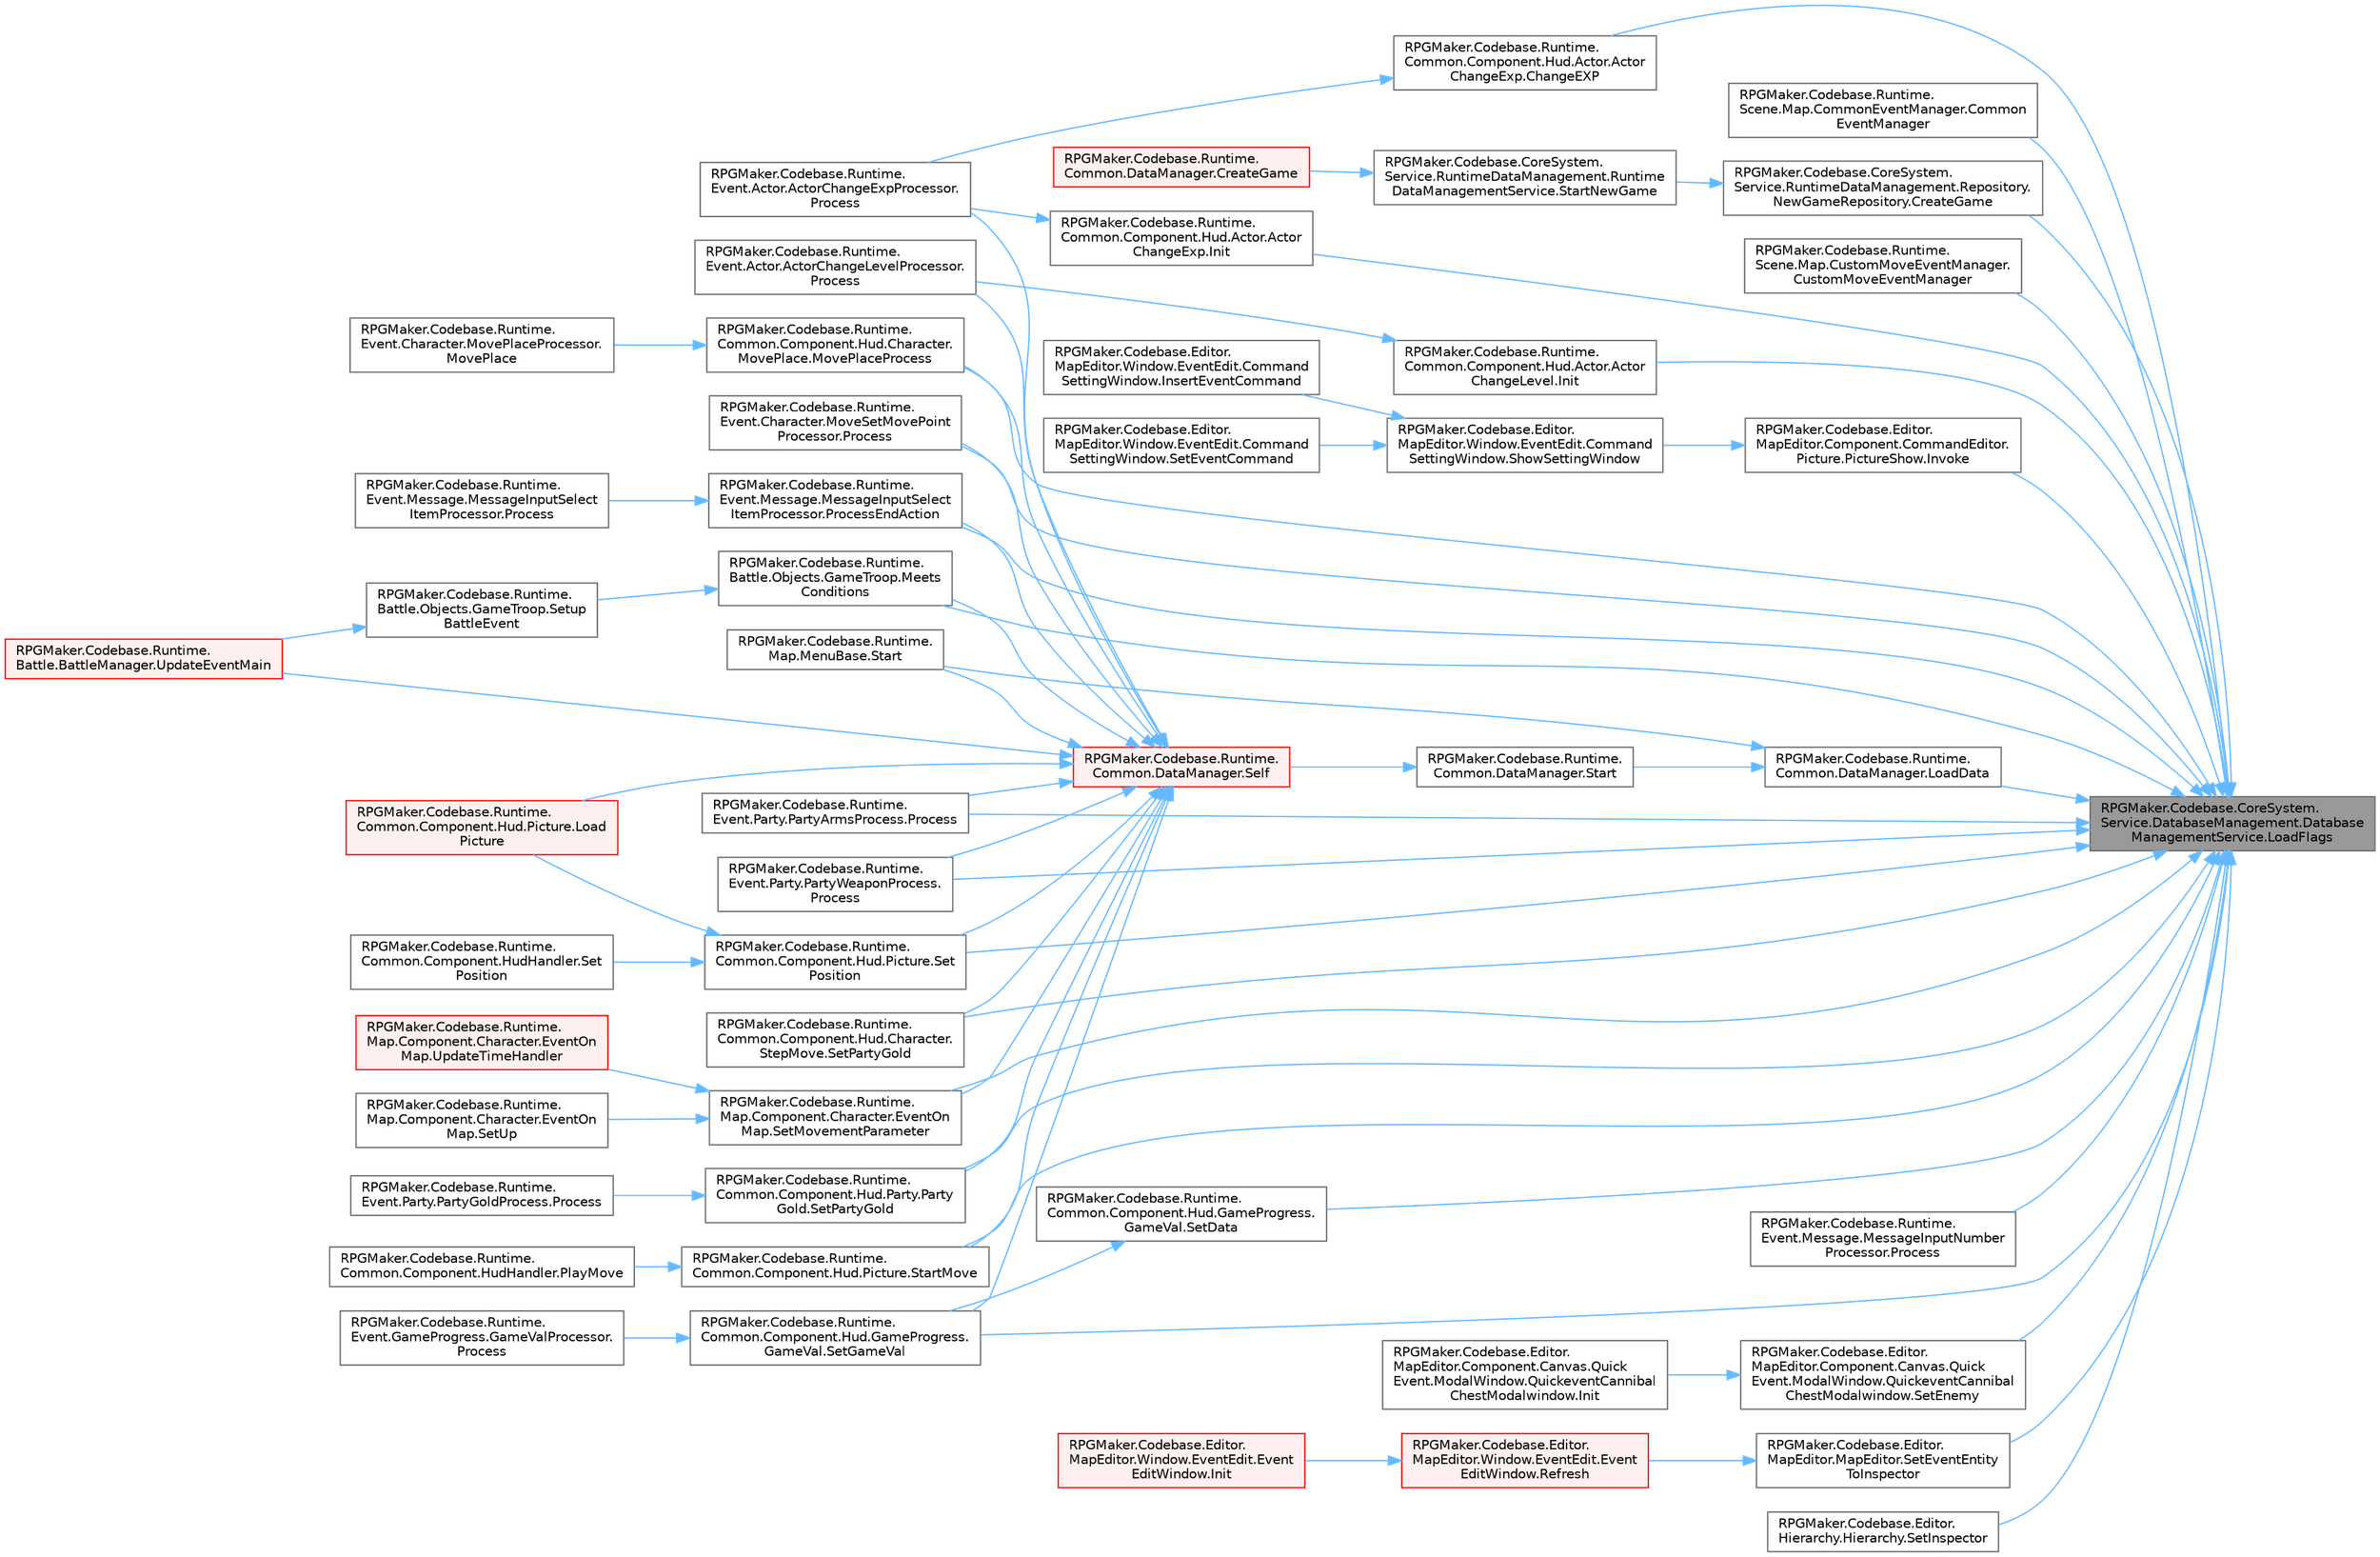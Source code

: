 digraph "RPGMaker.Codebase.CoreSystem.Service.DatabaseManagement.DatabaseManagementService.LoadFlags"
{
 // LATEX_PDF_SIZE
  bgcolor="transparent";
  edge [fontname=Helvetica,fontsize=10,labelfontname=Helvetica,labelfontsize=10];
  node [fontname=Helvetica,fontsize=10,shape=box,height=0.2,width=0.4];
  rankdir="RL";
  Node1 [id="Node000001",label="RPGMaker.Codebase.CoreSystem.\lService.DatabaseManagement.Database\lManagementService.LoadFlags",height=0.2,width=0.4,color="gray40", fillcolor="grey60", style="filled", fontcolor="black",tooltip="😁 フラグ読込"];
  Node1 -> Node2 [id="edge1_Node000001_Node000002",dir="back",color="steelblue1",style="solid",tooltip=" "];
  Node2 [id="Node000002",label="RPGMaker.Codebase.Runtime.\lCommon.Component.Hud.Actor.Actor\lChangeExp.ChangeEXP",height=0.2,width=0.4,color="grey40", fillcolor="white", style="filled",URL="$de/d98/class_r_p_g_maker_1_1_codebase_1_1_runtime_1_1_common_1_1_component_1_1_hud_1_1_actor_1_1_actor_change_exp.html#ad95318b7233fcb1688e57e0dadae18ec",tooltip="😁 経験値変更"];
  Node2 -> Node3 [id="edge2_Node000002_Node000003",dir="back",color="steelblue1",style="solid",tooltip=" "];
  Node3 [id="Node000003",label="RPGMaker.Codebase.Runtime.\lEvent.Actor.ActorChangeExpProcessor.\lProcess",height=0.2,width=0.4,color="grey40", fillcolor="white", style="filled",URL="$de/d8f/class_r_p_g_maker_1_1_codebase_1_1_runtime_1_1_event_1_1_actor_1_1_actor_change_exp_processor.html#a607d3adb426893fe2faae88273eeae8a",tooltip="😁 処理"];
  Node1 -> Node4 [id="edge3_Node000001_Node000004",dir="back",color="steelblue1",style="solid",tooltip=" "];
  Node4 [id="Node000004",label="RPGMaker.Codebase.Runtime.\lScene.Map.CommonEventManager.Common\lEventManager",height=0.2,width=0.4,color="grey40", fillcolor="white", style="filled",URL="$d6/d00/class_r_p_g_maker_1_1_codebase_1_1_runtime_1_1_scene_1_1_map_1_1_common_event_manager.html#aae58a875ef67bc2126ce94115fdde7aa",tooltip="コンストラクタ データの定義のみ行う"];
  Node1 -> Node5 [id="edge4_Node000001_Node000005",dir="back",color="steelblue1",style="solid",tooltip=" "];
  Node5 [id="Node000005",label="RPGMaker.Codebase.CoreSystem.\lService.RuntimeDataManagement.Repository.\lNewGameRepository.CreateGame",height=0.2,width=0.4,color="grey40", fillcolor="white", style="filled",URL="$d5/d7b/class_r_p_g_maker_1_1_codebase_1_1_core_system_1_1_service_1_1_runtime_data_management_1_1_repository_1_1_new_game_repository.html#ac568da08a12bb24134387ac58dbf5b23",tooltip="😁 NewGame時に必要なデータの生成"];
  Node5 -> Node6 [id="edge5_Node000005_Node000006",dir="back",color="steelblue1",style="solid",tooltip=" "];
  Node6 [id="Node000006",label="RPGMaker.Codebase.CoreSystem.\lService.RuntimeDataManagement.Runtime\lDataManagementService.StartNewGame",height=0.2,width=0.4,color="grey40", fillcolor="white", style="filled",URL="$db/d7b/class_r_p_g_maker_1_1_codebase_1_1_core_system_1_1_service_1_1_runtime_data_management_1_1_runtime_data_management_service.html#a6e2c980ed24c6199febfcfceb201e737",tooltip="😁 開始新ゲーム"];
  Node6 -> Node7 [id="edge6_Node000006_Node000007",dir="back",color="steelblue1",style="solid",tooltip=" "];
  Node7 [id="Node000007",label="RPGMaker.Codebase.Runtime.\lCommon.DataManager.CreateGame",height=0.2,width=0.4,color="red", fillcolor="#FFF0F0", style="filled",URL="$d5/d08/class_r_p_g_maker_1_1_codebase_1_1_runtime_1_1_common_1_1_data_manager.html#a2328ee7d0f9e6cbcbe45ef81f83fcaf7",tooltip=" "];
  Node1 -> Node10 [id="edge7_Node000001_Node000010",dir="back",color="steelblue1",style="solid",tooltip=" "];
  Node10 [id="Node000010",label="RPGMaker.Codebase.Runtime.\lScene.Map.CustomMoveEventManager.\lCustomMoveEventManager",height=0.2,width=0.4,color="grey40", fillcolor="white", style="filled",URL="$d0/d60/class_r_p_g_maker_1_1_codebase_1_1_runtime_1_1_scene_1_1_map_1_1_custom_move_event_manager.html#a486b7009cfb773b88fc6b7c0dba2642f",tooltip="コンストラクタ データの定義のみ行う"];
  Node1 -> Node11 [id="edge8_Node000001_Node000011",dir="back",color="steelblue1",style="solid",tooltip=" "];
  Node11 [id="Node000011",label="RPGMaker.Codebase.Runtime.\lCommon.Component.Hud.Actor.Actor\lChangeExp.Init",height=0.2,width=0.4,color="grey40", fillcolor="white", style="filled",URL="$de/d98/class_r_p_g_maker_1_1_codebase_1_1_runtime_1_1_common_1_1_component_1_1_hud_1_1_actor_1_1_actor_change_exp.html#a3a6f15dd50ed3fae445f1eae6ec8f9b9",tooltip="😁 初期化"];
  Node11 -> Node3 [id="edge9_Node000011_Node000003",dir="back",color="steelblue1",style="solid",tooltip=" "];
  Node1 -> Node12 [id="edge10_Node000001_Node000012",dir="back",color="steelblue1",style="solid",tooltip=" "];
  Node12 [id="Node000012",label="RPGMaker.Codebase.Runtime.\lCommon.Component.Hud.Actor.Actor\lChangeLevel.Init",height=0.2,width=0.4,color="grey40", fillcolor="white", style="filled",URL="$dd/db8/class_r_p_g_maker_1_1_codebase_1_1_runtime_1_1_common_1_1_component_1_1_hud_1_1_actor_1_1_actor_change_level.html#a9766cd43724ae9e4ca0b5ecd4d790ea2",tooltip="😁 初期化"];
  Node12 -> Node13 [id="edge11_Node000012_Node000013",dir="back",color="steelblue1",style="solid",tooltip=" "];
  Node13 [id="Node000013",label="RPGMaker.Codebase.Runtime.\lEvent.Actor.ActorChangeLevelProcessor.\lProcess",height=0.2,width=0.4,color="grey40", fillcolor="white", style="filled",URL="$db/d3d/class_r_p_g_maker_1_1_codebase_1_1_runtime_1_1_event_1_1_actor_1_1_actor_change_level_processor.html#aedfcaa45dadae7b7b42a5622ad5678f2",tooltip="😁 処理"];
  Node1 -> Node14 [id="edge12_Node000001_Node000014",dir="back",color="steelblue1",style="solid",tooltip=" "];
  Node14 [id="Node000014",label="RPGMaker.Codebase.Editor.\lMapEditor.Component.CommandEditor.\lPicture.PictureShow.Invoke",height=0.2,width=0.4,color="grey40", fillcolor="white", style="filled",URL="$d4/d35/class_r_p_g_maker_1_1_codebase_1_1_editor_1_1_map_editor_1_1_component_1_1_command_editor_1_1_picture_1_1_picture_show.html#af1c6688b6087ad17aed6de01143daada",tooltip=" "];
  Node14 -> Node15 [id="edge13_Node000014_Node000015",dir="back",color="steelblue1",style="solid",tooltip=" "];
  Node15 [id="Node000015",label="RPGMaker.Codebase.Editor.\lMapEditor.Window.EventEdit.Command\lSettingWindow.ShowSettingWindow",height=0.2,width=0.4,color="grey40", fillcolor="white", style="filled",URL="$d4/d8f/class_r_p_g_maker_1_1_codebase_1_1_editor_1_1_map_editor_1_1_window_1_1_event_edit_1_1_command_setting_window.html#a0849a2097c7f8ce9a6cdbea9cc53f355",tooltip=" "];
  Node15 -> Node16 [id="edge14_Node000015_Node000016",dir="back",color="steelblue1",style="solid",tooltip=" "];
  Node16 [id="Node000016",label="RPGMaker.Codebase.Editor.\lMapEditor.Window.EventEdit.Command\lSettingWindow.InsertEventCommand",height=0.2,width=0.4,color="grey40", fillcolor="white", style="filled",URL="$d4/d8f/class_r_p_g_maker_1_1_codebase_1_1_editor_1_1_map_editor_1_1_window_1_1_event_edit_1_1_command_setting_window.html#ae0ff304b21e7e1fd046f284e79c77468",tooltip="コマンドの追加"];
  Node15 -> Node17 [id="edge15_Node000015_Node000017",dir="back",color="steelblue1",style="solid",tooltip=" "];
  Node17 [id="Node000017",label="RPGMaker.Codebase.Editor.\lMapEditor.Window.EventEdit.Command\lSettingWindow.SetEventCommand",height=0.2,width=0.4,color="grey40", fillcolor="white", style="filled",URL="$d4/d8f/class_r_p_g_maker_1_1_codebase_1_1_editor_1_1_map_editor_1_1_window_1_1_event_edit_1_1_command_setting_window.html#a462ccdb6e962f1559d8436b3412d3787",tooltip=" "];
  Node1 -> Node18 [id="edge16_Node000001_Node000018",dir="back",color="steelblue1",style="solid",tooltip=" "];
  Node18 [id="Node000018",label="RPGMaker.Codebase.Runtime.\lCommon.DataManager.LoadData",height=0.2,width=0.4,color="grey40", fillcolor="white", style="filled",URL="$d5/d08/class_r_p_g_maker_1_1_codebase_1_1_runtime_1_1_common_1_1_data_manager.html#a42e1175b0a1dc3a225503e007043dc86",tooltip=" "];
  Node18 -> Node19 [id="edge17_Node000018_Node000019",dir="back",color="steelblue1",style="solid",tooltip=" "];
  Node19 [id="Node000019",label="RPGMaker.Codebase.Runtime.\lCommon.DataManager.Start",height=0.2,width=0.4,color="grey40", fillcolor="white", style="filled",URL="$d5/d08/class_r_p_g_maker_1_1_codebase_1_1_runtime_1_1_common_1_1_data_manager.html#ace8f5b29b336a071e6383ecdbe0f85c5",tooltip=" "];
  Node19 -> Node20 [id="edge18_Node000019_Node000020",dir="back",color="steelblue1",style="solid",tooltip=" "];
  Node20 [id="Node000020",label="RPGMaker.Codebase.Runtime.\lCommon.DataManager.Self",height=0.2,width=0.4,color="red", fillcolor="#FFF0F0", style="filled",URL="$d5/d08/class_r_p_g_maker_1_1_codebase_1_1_runtime_1_1_common_1_1_data_manager.html#a8f0a40fd71fe0a873d1905e106299934",tooltip=" "];
  Node20 -> Node704 [id="edge19_Node000020_Node000704",dir="back",color="steelblue1",style="solid",tooltip=" "];
  Node704 [id="Node000704",label="RPGMaker.Codebase.Runtime.\lCommon.Component.Hud.Picture.Load\lPicture",height=0.2,width=0.4,color="red", fillcolor="#FFF0F0", style="filled",URL="$d6/dbe/class_r_p_g_maker_1_1_codebase_1_1_runtime_1_1_common_1_1_component_1_1_hud_1_1_picture.html#a192742a7889e2b73994624c9df8d7b92",tooltip=" "];
  Node20 -> Node715 [id="edge20_Node000020_Node000715",dir="back",color="steelblue1",style="solid",tooltip=" "];
  Node715 [id="Node000715",label="RPGMaker.Codebase.Runtime.\lBattle.Objects.GameTroop.Meets\lConditions",height=0.2,width=0.4,color="grey40", fillcolor="white", style="filled",URL="$d7/dfb/class_r_p_g_maker_1_1_codebase_1_1_runtime_1_1_battle_1_1_objects_1_1_game_troop.html#aa6308b89e3b802c6ea05b4a6c3a32c9c",tooltip="😁 指定ページが条件に合っているか"];
  Node715 -> Node716 [id="edge21_Node000715_Node000716",dir="back",color="steelblue1",style="solid",tooltip=" "];
  Node716 [id="Node000716",label="RPGMaker.Codebase.Runtime.\lBattle.Objects.GameTroop.Setup\lBattleEvent",height=0.2,width=0.4,color="grey40", fillcolor="white", style="filled",URL="$d7/dfb/class_r_p_g_maker_1_1_codebase_1_1_runtime_1_1_battle_1_1_objects_1_1_game_troop.html#a8bf1bc45d5b3790e67bbb6e943b2485b",tooltip="😁 バトルイベントの準備"];
  Node716 -> Node402 [id="edge22_Node000716_Node000402",dir="back",color="steelblue1",style="solid",tooltip=" "];
  Node402 [id="Node000402",label="RPGMaker.Codebase.Runtime.\lBattle.BattleManager.UpdateEventMain",height=0.2,width=0.4,color="red", fillcolor="#FFF0F0", style="filled",URL="$d3/d0c/class_r_p_g_maker_1_1_codebase_1_1_runtime_1_1_battle_1_1_battle_manager.html#ad376e35f53fd14f73a1aaa2c7409846a",tooltip="😁 イベント主要部分のアップデートを行い、何か実行されたか返す"];
  Node20 -> Node186 [id="edge23_Node000020_Node000186",dir="back",color="steelblue1",style="solid",tooltip=" "];
  Node186 [id="Node000186",label="RPGMaker.Codebase.Runtime.\lCommon.Component.Hud.Character.\lMovePlace.MovePlaceProcess",height=0.2,width=0.4,color="grey40", fillcolor="white", style="filled",URL="$df/d12/class_r_p_g_maker_1_1_codebase_1_1_runtime_1_1_common_1_1_component_1_1_hud_1_1_character_1_1_move_place.html#a937507f8d3c881ce82d1d1eb38321bbf",tooltip="😁 場所処理移動"];
  Node186 -> Node187 [id="edge24_Node000186_Node000187",dir="back",color="steelblue1",style="solid",tooltip=" "];
  Node187 [id="Node000187",label="RPGMaker.Codebase.Runtime.\lEvent.Character.MovePlaceProcessor.\lMovePlace",height=0.2,width=0.4,color="grey40", fillcolor="white", style="filled",URL="$da/d06/class_r_p_g_maker_1_1_codebase_1_1_runtime_1_1_event_1_1_character_1_1_move_place_processor.html#acd1dee6b4f36de52d8a8b775d612e502",tooltip="😁"];
  Node20 -> Node3 [id="edge25_Node000020_Node000003",dir="back",color="steelblue1",style="solid",tooltip=" "];
  Node20 -> Node13 [id="edge26_Node000020_Node000013",dir="back",color="steelblue1",style="solid",tooltip=" "];
  Node20 -> Node219 [id="edge27_Node000020_Node000219",dir="back",color="steelblue1",style="solid",tooltip=" "];
  Node219 [id="Node000219",label="RPGMaker.Codebase.Runtime.\lEvent.Character.MoveSetMovePoint\lProcessor.Process",height=0.2,width=0.4,color="grey40", fillcolor="white", style="filled",URL="$d9/d20/class_r_p_g_maker_1_1_codebase_1_1_runtime_1_1_event_1_1_character_1_1_move_set_move_point_processor.html#a63eb19e984504a0eff588225fdcd93ad",tooltip="😁 処理"];
  Node20 -> Node769 [id="edge28_Node000020_Node000769",dir="back",color="steelblue1",style="solid",tooltip=" "];
  Node769 [id="Node000769",label="RPGMaker.Codebase.Runtime.\lEvent.Party.PartyArmsProcess.Process",height=0.2,width=0.4,color="grey40", fillcolor="white", style="filled",URL="$d3/d06/class_r_p_g_maker_1_1_codebase_1_1_runtime_1_1_event_1_1_party_1_1_party_arms_process.html#a1ff07002be9951a23bb6ca1b7f103908",tooltip="😁 処理"];
  Node20 -> Node771 [id="edge29_Node000020_Node000771",dir="back",color="steelblue1",style="solid",tooltip=" "];
  Node771 [id="Node000771",label="RPGMaker.Codebase.Runtime.\lEvent.Party.PartyWeaponProcess.\lProcess",height=0.2,width=0.4,color="grey40", fillcolor="white", style="filled",URL="$db/d10/class_r_p_g_maker_1_1_codebase_1_1_runtime_1_1_event_1_1_party_1_1_party_weapon_process.html#aabedfafb913208f74e3eaa3a9d524679",tooltip="😁 処理"];
  Node20 -> Node788 [id="edge30_Node000020_Node000788",dir="back",color="steelblue1",style="solid",tooltip=" "];
  Node788 [id="Node000788",label="RPGMaker.Codebase.Runtime.\lEvent.Message.MessageInputSelect\lItemProcessor.ProcessEndAction",height=0.2,width=0.4,color="grey40", fillcolor="white", style="filled",URL="$d8/d19/class_r_p_g_maker_1_1_codebase_1_1_runtime_1_1_event_1_1_message_1_1_message_input_select_item_processor.html#afe92cff57ff12c45454bc9fc3b16a6e9",tooltip="😁 終了処理"];
  Node788 -> Node789 [id="edge31_Node000788_Node000789",dir="back",color="steelblue1",style="solid",tooltip=" "];
  Node789 [id="Node000789",label="RPGMaker.Codebase.Runtime.\lEvent.Message.MessageInputSelect\lItemProcessor.Process",height=0.2,width=0.4,color="grey40", fillcolor="white", style="filled",URL="$d8/d19/class_r_p_g_maker_1_1_codebase_1_1_runtime_1_1_event_1_1_message_1_1_message_input_select_item_processor.html#a64cf2075d585741ddb16ecef3ecbaae2",tooltip="😁 処理"];
  Node20 -> Node107 [id="edge32_Node000020_Node000107",dir="back",color="steelblue1",style="solid",tooltip=" "];
  Node107 [id="Node000107",label="RPGMaker.Codebase.Runtime.\lCommon.Component.Hud.GameProgress.\lGameVal.SetGameVal",height=0.2,width=0.4,color="grey40", fillcolor="white", style="filled",URL="$da/df9/class_r_p_g_maker_1_1_codebase_1_1_runtime_1_1_common_1_1_component_1_1_hud_1_1_game_progress_1_1_game_val.html#a8598a7c85744b4d85a5124e63cc203b9",tooltip="変数設定"];
  Node107 -> Node108 [id="edge33_Node000107_Node000108",dir="back",color="steelblue1",style="solid",tooltip=" "];
  Node108 [id="Node000108",label="RPGMaker.Codebase.Runtime.\lEvent.GameProgress.GameValProcessor.\lProcess",height=0.2,width=0.4,color="grey40", fillcolor="white", style="filled",URL="$dc/d1a/class_r_p_g_maker_1_1_codebase_1_1_runtime_1_1_event_1_1_game_progress_1_1_game_val_processor.html#a263adc0a79496f91cfe67bde1321b49d",tooltip="😁 処理"];
  Node20 -> Node840 [id="edge34_Node000020_Node000840",dir="back",color="steelblue1",style="solid",tooltip=" "];
  Node840 [id="Node000840",label="RPGMaker.Codebase.Runtime.\lMap.Component.Character.EventOn\lMap.SetMovementParameter",height=0.2,width=0.4,color="grey40", fillcolor="white", style="filled",URL="$da/d39/class_r_p_g_maker_1_1_codebase_1_1_runtime_1_1_map_1_1_component_1_1_character_1_1_event_on_map.html#a862982589f140f3bcfc89cf65c6a3e65",tooltip=" "];
  Node840 -> Node225 [id="edge35_Node000840_Node000225",dir="back",color="steelblue1",style="solid",tooltip=" "];
  Node225 [id="Node000225",label="RPGMaker.Codebase.Runtime.\lMap.Component.Character.EventOn\lMap.SetUp",height=0.2,width=0.4,color="grey40", fillcolor="white", style="filled",URL="$da/d39/class_r_p_g_maker_1_1_codebase_1_1_runtime_1_1_map_1_1_component_1_1_character_1_1_event_on_map.html#a0fbac1650e9433bc23de256d1057723b",tooltip=" "];
  Node840 -> Node841 [id="edge36_Node000840_Node000841",dir="back",color="steelblue1",style="solid",tooltip=" "];
  Node841 [id="Node000841",label="RPGMaker.Codebase.Runtime.\lMap.Component.Character.EventOn\lMap.UpdateTimeHandler",height=0.2,width=0.4,color="red", fillcolor="#FFF0F0", style="filled",URL="$da/d39/class_r_p_g_maker_1_1_codebase_1_1_runtime_1_1_map_1_1_component_1_1_character_1_1_event_on_map.html#a7ebdc15e66047f8602cced8e77ff6d91",tooltip="更新処理"];
  Node20 -> Node846 [id="edge37_Node000020_Node000846",dir="back",color="steelblue1",style="solid",tooltip=" "];
  Node846 [id="Node000846",label="RPGMaker.Codebase.Runtime.\lCommon.Component.Hud.Character.\lStepMove.SetPartyGold",height=0.2,width=0.4,color="grey40", fillcolor="white", style="filled",URL="$d3/d2d/class_r_p_g_maker_1_1_codebase_1_1_runtime_1_1_common_1_1_component_1_1_hud_1_1_character_1_1_step_move.html#a333127d5ccf98f2e4b9819ec63331611",tooltip="😁 パーティー金設定"];
  Node20 -> Node847 [id="edge38_Node000020_Node000847",dir="back",color="steelblue1",style="solid",tooltip=" "];
  Node847 [id="Node000847",label="RPGMaker.Codebase.Runtime.\lCommon.Component.Hud.Party.Party\lGold.SetPartyGold",height=0.2,width=0.4,color="grey40", fillcolor="white", style="filled",URL="$d7/de2/class_r_p_g_maker_1_1_codebase_1_1_runtime_1_1_common_1_1_component_1_1_hud_1_1_party_1_1_party_gold.html#a2f2f962d5a97f3e2fb9c456fa28a3987",tooltip=" "];
  Node847 -> Node848 [id="edge39_Node000847_Node000848",dir="back",color="steelblue1",style="solid",tooltip=" "];
  Node848 [id="Node000848",label="RPGMaker.Codebase.Runtime.\lEvent.Party.PartyGoldProcess.Process",height=0.2,width=0.4,color="grey40", fillcolor="white", style="filled",URL="$d1/d10/class_r_p_g_maker_1_1_codebase_1_1_runtime_1_1_event_1_1_party_1_1_party_gold_process.html#a2b245e82b8b987304cc2dcccc8e53aec",tooltip="😁 処理"];
  Node20 -> Node856 [id="edge40_Node000020_Node000856",dir="back",color="steelblue1",style="solid",tooltip=" "];
  Node856 [id="Node000856",label="RPGMaker.Codebase.Runtime.\lCommon.Component.Hud.Picture.Set\lPosition",height=0.2,width=0.4,color="grey40", fillcolor="white", style="filled",URL="$d6/dbe/class_r_p_g_maker_1_1_codebase_1_1_runtime_1_1_common_1_1_component_1_1_hud_1_1_picture.html#acd959fb0443a07215090c5a33d8d19de",tooltip=" "];
  Node856 -> Node704 [id="edge41_Node000856_Node000704",dir="back",color="steelblue1",style="solid",tooltip=" "];
  Node856 -> Node857 [id="edge42_Node000856_Node000857",dir="back",color="steelblue1",style="solid",tooltip=" "];
  Node857 [id="Node000857",label="RPGMaker.Codebase.Runtime.\lCommon.Component.HudHandler.Set\lPosition",height=0.2,width=0.4,color="grey40", fillcolor="white", style="filled",URL="$d4/ddb/class_r_p_g_maker_1_1_codebase_1_1_runtime_1_1_common_1_1_component_1_1_hud_handler.html#a1c7a60d09f01e6927e4cf19e33a1535f",tooltip=" "];
  Node20 -> Node113 [id="edge43_Node000020_Node000113",dir="back",color="steelblue1",style="solid",tooltip=" "];
  Node113 [id="Node000113",label="RPGMaker.Codebase.Runtime.\lMap.MenuBase.Start",height=0.2,width=0.4,color="grey40", fillcolor="white", style="filled",URL="$d4/d87/class_r_p_g_maker_1_1_codebase_1_1_runtime_1_1_map_1_1_menu_base.html#ab8ad905ff46339e96dec9ed2cbe31306",tooltip=" "];
  Node20 -> Node901 [id="edge44_Node000020_Node000901",dir="back",color="steelblue1",style="solid",tooltip=" "];
  Node901 [id="Node000901",label="RPGMaker.Codebase.Runtime.\lCommon.Component.Hud.Picture.StartMove",height=0.2,width=0.4,color="grey40", fillcolor="white", style="filled",URL="$d6/dbe/class_r_p_g_maker_1_1_codebase_1_1_runtime_1_1_common_1_1_component_1_1_hud_1_1_picture.html#a9c175b5501b05f0560898f444851e0b9",tooltip=" "];
  Node901 -> Node902 [id="edge45_Node000901_Node000902",dir="back",color="steelblue1",style="solid",tooltip=" "];
  Node902 [id="Node000902",label="RPGMaker.Codebase.Runtime.\lCommon.Component.HudHandler.PlayMove",height=0.2,width=0.4,color="grey40", fillcolor="white", style="filled",URL="$d4/ddb/class_r_p_g_maker_1_1_codebase_1_1_runtime_1_1_common_1_1_component_1_1_hud_handler.html#a276684b2ecb02346943aa120d9e95994",tooltip=" "];
  Node20 -> Node402 [id="edge46_Node000020_Node000402",dir="back",color="steelblue1",style="solid",tooltip=" "];
  Node18 -> Node113 [id="edge47_Node000018_Node000113",dir="back",color="steelblue1",style="solid",tooltip=" "];
  Node1 -> Node715 [id="edge48_Node000001_Node000715",dir="back",color="steelblue1",style="solid",tooltip=" "];
  Node1 -> Node186 [id="edge49_Node000001_Node000186",dir="back",color="steelblue1",style="solid",tooltip=" "];
  Node1 -> Node219 [id="edge50_Node000001_Node000219",dir="back",color="steelblue1",style="solid",tooltip=" "];
  Node1 -> Node417 [id="edge51_Node000001_Node000417",dir="back",color="steelblue1",style="solid",tooltip=" "];
  Node417 [id="Node000417",label="RPGMaker.Codebase.Runtime.\lEvent.Message.MessageInputNumber\lProcessor.Process",height=0.2,width=0.4,color="grey40", fillcolor="white", style="filled",URL="$d3/dc1/class_r_p_g_maker_1_1_codebase_1_1_runtime_1_1_event_1_1_message_1_1_message_input_number_processor.html#aa80dd3a5b7bc5c2800164c75ff899e02",tooltip="😁 処理"];
  Node1 -> Node769 [id="edge52_Node000001_Node000769",dir="back",color="steelblue1",style="solid",tooltip=" "];
  Node1 -> Node771 [id="edge53_Node000001_Node000771",dir="back",color="steelblue1",style="solid",tooltip=" "];
  Node1 -> Node788 [id="edge54_Node000001_Node000788",dir="back",color="steelblue1",style="solid",tooltip=" "];
  Node1 -> Node943 [id="edge55_Node000001_Node000943",dir="back",color="steelblue1",style="solid",tooltip=" "];
  Node943 [id="Node000943",label="RPGMaker.Codebase.Runtime.\lCommon.Component.Hud.GameProgress.\lGameVal.SetData",height=0.2,width=0.4,color="grey40", fillcolor="white", style="filled",URL="$da/df9/class_r_p_g_maker_1_1_codebase_1_1_runtime_1_1_common_1_1_component_1_1_hud_1_1_game_progress_1_1_game_val.html#a25b9e5a508b47b22d99a5294079466be",tooltip=" "];
  Node943 -> Node107 [id="edge56_Node000943_Node000107",dir="back",color="steelblue1",style="solid",tooltip=" "];
  Node1 -> Node944 [id="edge57_Node000001_Node000944",dir="back",color="steelblue1",style="solid",tooltip=" "];
  Node944 [id="Node000944",label="RPGMaker.Codebase.Editor.\lMapEditor.Component.Canvas.Quick\lEvent.ModalWindow.QuickeventCannibal\lChestModalwindow.SetEnemy",height=0.2,width=0.4,color="grey40", fillcolor="white", style="filled",URL="$d5/d51/class_r_p_g_maker_1_1_codebase_1_1_editor_1_1_map_editor_1_1_component_1_1_canvas_1_1_quick_evene612ea473d241a8a4eb9f68d4dda3268.html#ae061dd34678c1623887f3262f40f386c",tooltip=" "];
  Node944 -> Node945 [id="edge58_Node000944_Node000945",dir="back",color="steelblue1",style="solid",tooltip=" "];
  Node945 [id="Node000945",label="RPGMaker.Codebase.Editor.\lMapEditor.Component.Canvas.Quick\lEvent.ModalWindow.QuickeventCannibal\lChestModalwindow.Init",height=0.2,width=0.4,color="grey40", fillcolor="white", style="filled",URL="$d5/d51/class_r_p_g_maker_1_1_codebase_1_1_editor_1_1_map_editor_1_1_component_1_1_canvas_1_1_quick_evene612ea473d241a8a4eb9f68d4dda3268.html#a65d6956c990956cc080210eced2167ea",tooltip=" "];
  Node1 -> Node946 [id="edge59_Node000001_Node000946",dir="back",color="steelblue1",style="solid",tooltip=" "];
  Node946 [id="Node000946",label="RPGMaker.Codebase.Editor.\lMapEditor.MapEditor.SetEventEntity\lToInspector",height=0.2,width=0.4,color="grey40", fillcolor="white", style="filled",URL="$d1/d2d/class_r_p_g_maker_1_1_codebase_1_1_editor_1_1_map_editor_1_1_map_editor.html#a23a1ba9b650a88130a6ad3e9ab868842",tooltip="インスペクターにイベントを表示"];
  Node946 -> Node947 [id="edge60_Node000946_Node000947",dir="back",color="steelblue1",style="solid",tooltip=" "];
  Node947 [id="Node000947",label="RPGMaker.Codebase.Editor.\lMapEditor.Window.EventEdit.Event\lEditWindow.Refresh",height=0.2,width=0.4,color="red", fillcolor="#FFF0F0", style="filled",URL="$db/d92/class_r_p_g_maker_1_1_codebase_1_1_editor_1_1_map_editor_1_1_window_1_1_event_edit_1_1_event_edit_window.html#a7c14942946148397f62c7b4fc3d011d9",tooltip="データおよび表示を更新"];
  Node947 -> Node948 [id="edge61_Node000947_Node000948",dir="back",color="steelblue1",style="solid",tooltip=" "];
  Node948 [id="Node000948",label="RPGMaker.Codebase.Editor.\lMapEditor.Window.EventEdit.Event\lEditWindow.Init",height=0.2,width=0.4,color="red", fillcolor="#FFF0F0", style="filled",URL="$db/d92/class_r_p_g_maker_1_1_codebase_1_1_editor_1_1_map_editor_1_1_window_1_1_event_edit_1_1_event_edit_window.html#a4ff85adeafc8399792ae8ad76fb60980",tooltip="初期化"];
  Node1 -> Node107 [id="edge62_Node000001_Node000107",dir="back",color="steelblue1",style="solid",tooltip=" "];
  Node1 -> Node998 [id="edge63_Node000001_Node000998",dir="back",color="steelblue1",style="solid",tooltip=" "];
  Node998 [id="Node000998",label="RPGMaker.Codebase.Editor.\lHierarchy.Hierarchy.SetInspector",height=0.2,width=0.4,color="grey40", fillcolor="white", style="filled",URL="$de/ddc/class_r_p_g_maker_1_1_codebase_1_1_editor_1_1_hierarchy_1_1_hierarchy.html#a2b194448f5fcca77e60d5bc10f9ddbb7",tooltip="最後に開いていたインスペクターを開く"];
  Node1 -> Node840 [id="edge64_Node000001_Node000840",dir="back",color="steelblue1",style="solid",tooltip=" "];
  Node1 -> Node846 [id="edge65_Node000001_Node000846",dir="back",color="steelblue1",style="solid",tooltip=" "];
  Node1 -> Node847 [id="edge66_Node000001_Node000847",dir="back",color="steelblue1",style="solid",tooltip=" "];
  Node1 -> Node856 [id="edge67_Node000001_Node000856",dir="back",color="steelblue1",style="solid",tooltip=" "];
  Node1 -> Node901 [id="edge68_Node000001_Node000901",dir="back",color="steelblue1",style="solid",tooltip=" "];
}
